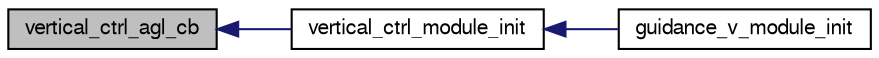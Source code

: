 digraph "vertical_ctrl_agl_cb"
{
  edge [fontname="FreeSans",fontsize="10",labelfontname="FreeSans",labelfontsize="10"];
  node [fontname="FreeSans",fontsize="10",shape=record];
  rankdir="LR";
  Node1 [label="vertical_ctrl_agl_cb",height=0.2,width=0.4,color="black", fillcolor="grey75", style="filled", fontcolor="black"];
  Node1 -> Node2 [dir="back",color="midnightblue",fontsize="10",style="solid",fontname="FreeSans"];
  Node2 [label="vertical_ctrl_module_init",height=0.2,width=0.4,color="black", fillcolor="white", style="filled",URL="$vertical__ctrl__module__demo_8c.html#a089aaff33040a49a6598aad79528dd1e"];
  Node2 -> Node3 [dir="back",color="midnightblue",fontsize="10",style="solid",fontname="FreeSans"];
  Node3 [label="guidance_v_module_init",height=0.2,width=0.4,color="black", fillcolor="white", style="filled",URL="$vertical__ctrl__module__demo_8c.html#a535ad2dedb628ec10707a6c0448c525e"];
}
